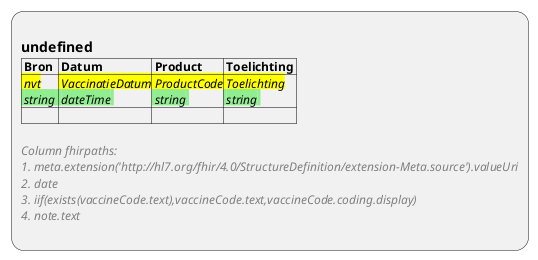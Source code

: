 @startuml ViewDefinition-Immunization
:
== undefined
|= Bron |= Datum |= Product |= Toelichting |
|<back:yellow> //nvt//\n<back:lightgreen> //string// |<back:yellow> //VaccinatieDatum//\n<back:lightgreen> //dateTime// |<back:yellow> //ProductCode//\n<back:lightgreen> //string// |<back:yellow> //Toelichting//\n<back:lightgreen> //string// |
| |

<color:gray>//Column fhirpaths://
<color:gray>//1. meta.extension('http:~//hl7.org/fhir/4.0/StructureDefinition/extension-Meta.source').valueUri//
<color:gray>//2. date//
<color:gray>//3. iif(exists(vaccineCode.text),vaccineCode.text,vaccineCode.coding.display)//
<color:gray>//4. note.text//
;
@enduml